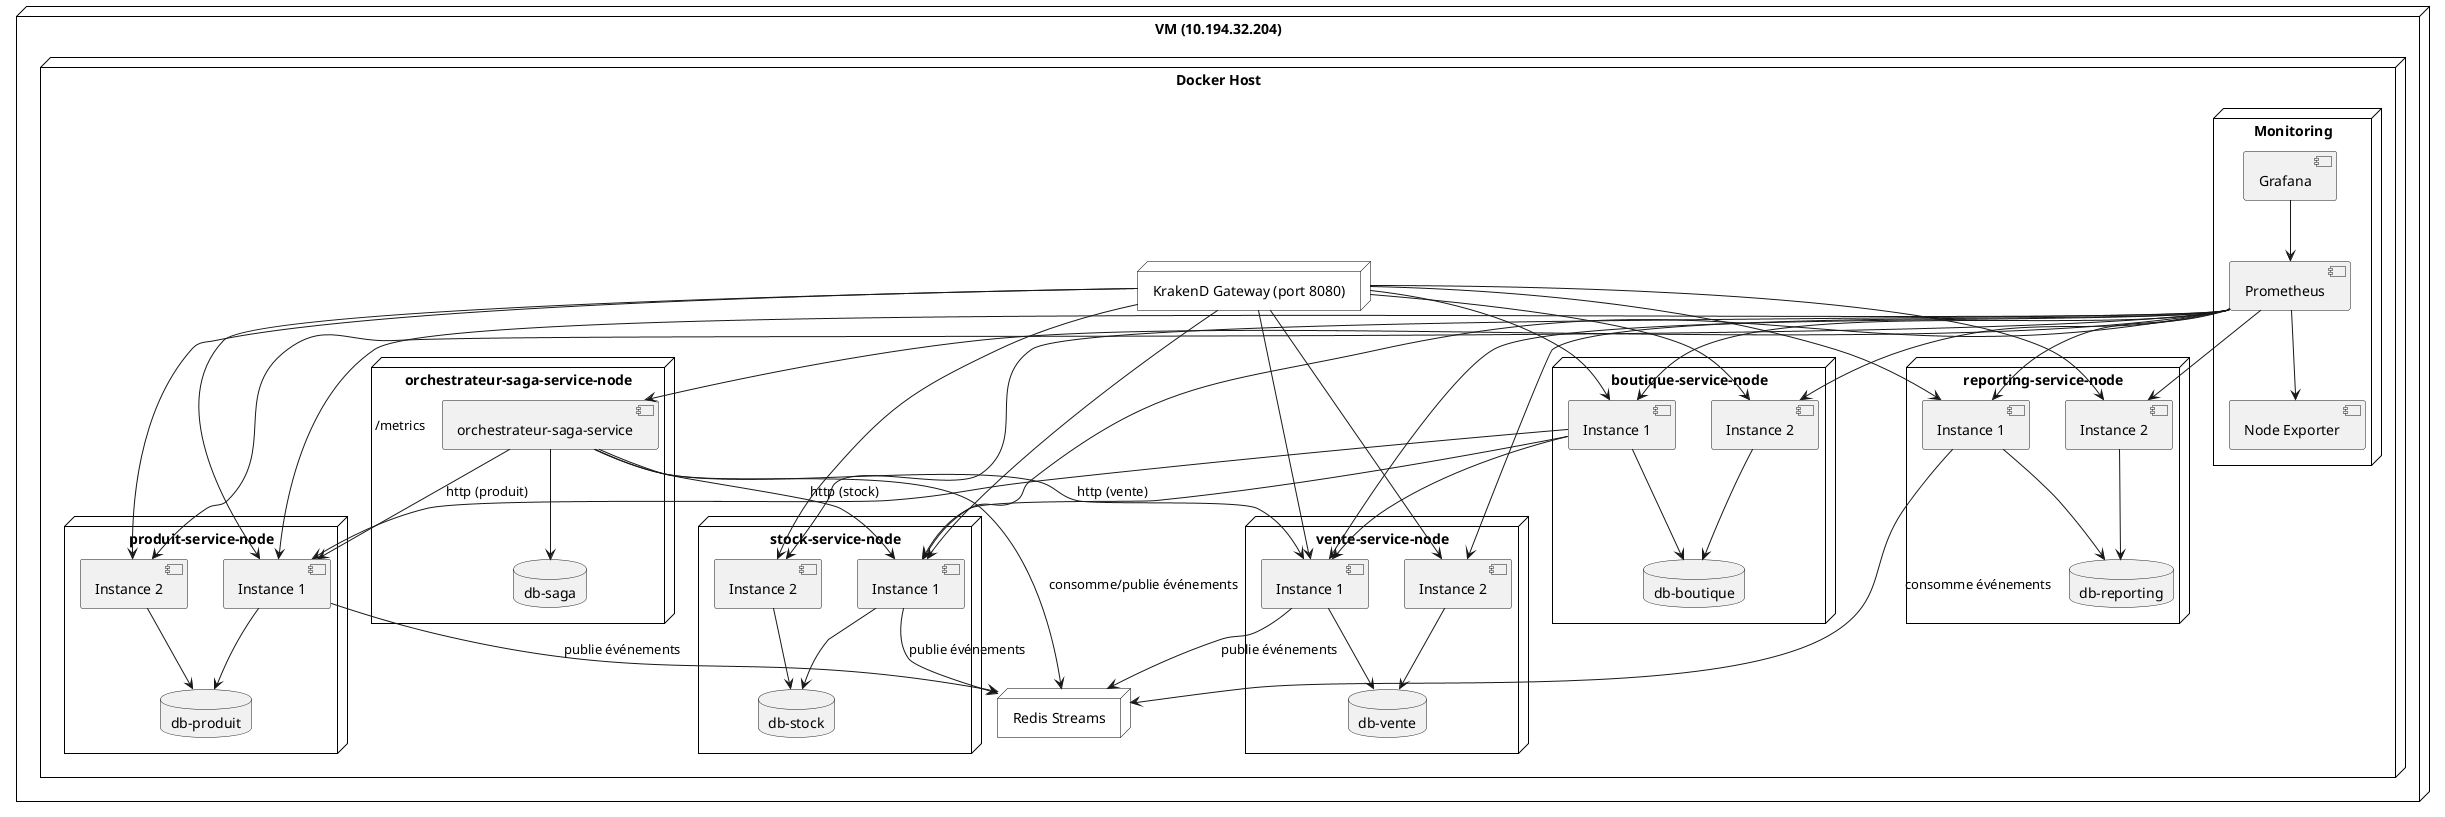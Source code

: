 @startuml
skinparam node {
  BackgroundColor White
  BorderColor Black
}

node "VM (10.194.32.204)" {

  node "Docker Host" {

    node "KrakenD Gateway (port 8080)" as krakend

    node "produit-service-node" {
      component "Instance 1" as produit1
      component "Instance 2" as produit2
      database "db-produit"
    }

    node "stock-service-node" {
      component "Instance 1" as stock1
      component "Instance 2" as stock2
      database "db-stock"
    }

    node "vente-service-node" {
      component "Instance 1" as vente1
      component "Instance 2" as vente2
      database "db-vente"
    }

    node "reporting-service-node" {
      component "Instance 1" as reporting1
      component "Instance 2" as reporting2
      database "db-reporting"
    }

    node "boutique-service-node" {
      component "Instance 1" as boutique1
      component "Instance 2" as boutique2
      database "db-boutique"
    }

    node "orchestrateur-saga-service-node" {
      component "orchestrateur-saga-service" as saga
      database "db-saga"
    }

    node "Monitoring" {
      component "Prometheus" as prometheus
      component "Grafana" as grafana
      component "Node Exporter" as nodeexporter
    }

    node "Redis Streams" as redis
  }

  ' Monitoring connections
  prometheus --> produit1 : /metrics
  prometheus --> produit2
  prometheus --> stock1
  prometheus --> stock2
  prometheus --> vente1
  prometheus --> vente2
  prometheus --> reporting1
  prometheus --> reporting2
  prometheus --> boutique1
  prometheus --> boutique2
  prometheus --> saga
  prometheus --> nodeexporter
  grafana --> prometheus

  ' Gateway routing
  krakend --> produit1
  krakend --> produit2
  krakend --> stock1
  krakend --> stock2
  krakend --> vente1
  krakend --> vente2
  krakend --> reporting1
  krakend --> reporting2
  krakend --> boutique1
  krakend --> boutique2

  ' Saga calls to services
  saga --> produit1 : http (produit)
  saga --> stock1 : http (stock)
  saga --> vente1 : http (vente)

  ' Redis Streams connections
  produit1 --> redis : publie événements
  stock1 --> redis : publie événements
  vente1 --> redis : publie événements
  saga --> redis : consomme/publie événements
  reporting1 --> redis : consomme événements

  ' DB access
  produit1 --> "db-produit"
  produit2 --> "db-produit"
  stock1 --> "db-stock"
  stock2 --> "db-stock"
  vente1 --> "db-vente"
  vente2 --> "db-vente"
  reporting1 --> "db-reporting"
  reporting2 --> "db-reporting"
  boutique1 --> "db-boutique"
  boutique2 --> "db-boutique"
  boutique1 --> stock1
  boutique1 --> vente1
  boutique1 --> produit1

  saga --> "db-saga"
}

@enduml

